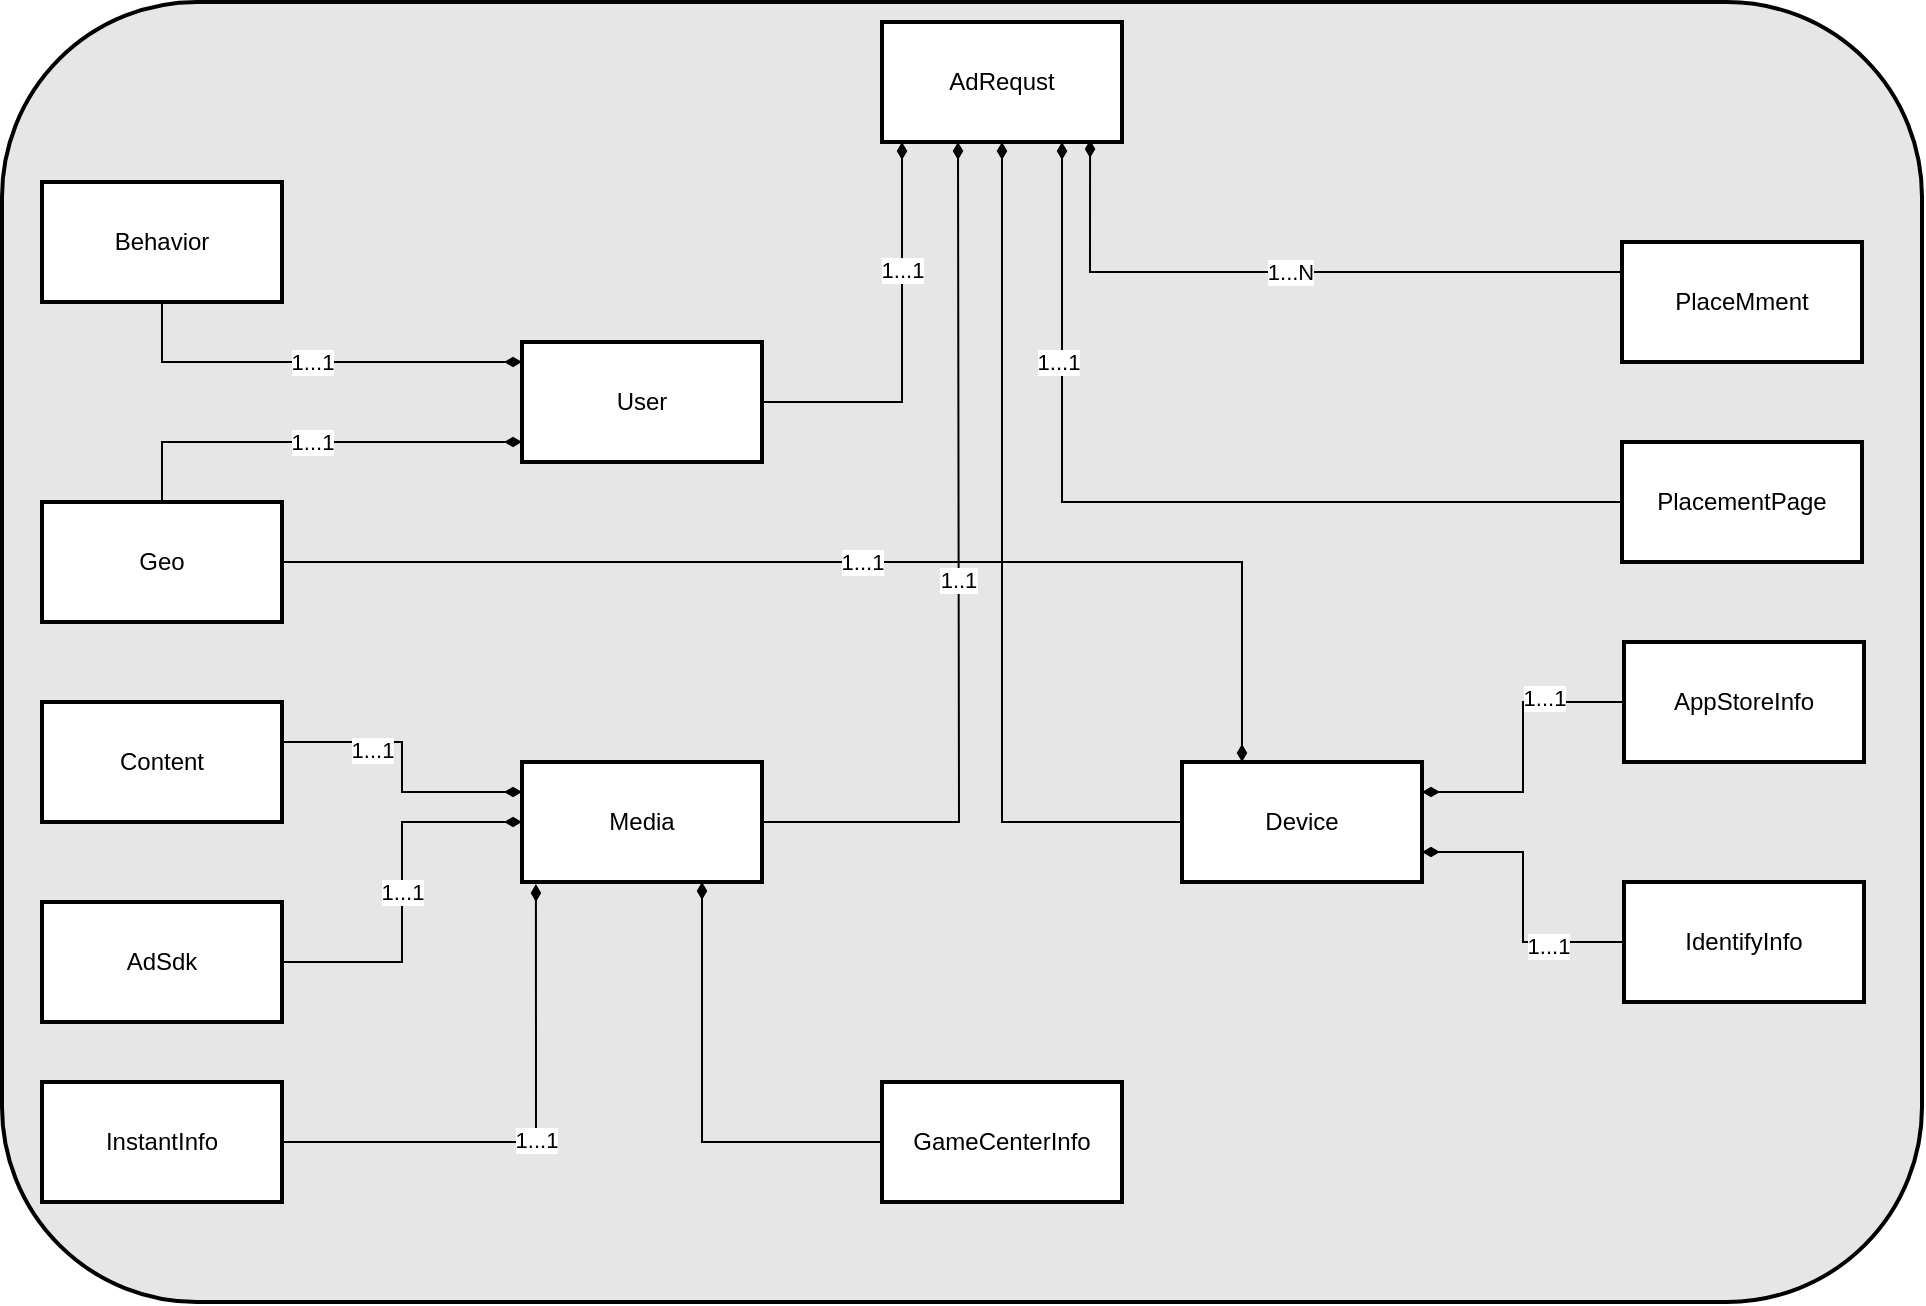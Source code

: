 <mxfile version="20.0.3" type="github">
  <diagram id="WxofzhqPijOSikos3FHB" name="Page-1">
    <mxGraphModel dx="1422" dy="762" grid="1" gridSize="10" guides="1" tooltips="1" connect="1" arrows="1" fold="1" page="1" pageScale="1" pageWidth="1100" pageHeight="850" math="0" shadow="0">
      <root>
        <mxCell id="0" />
        <mxCell id="1" parent="0" />
        <mxCell id="8hg9rA8bp6VnjMarO-Az-38" value="" style="rounded=1;whiteSpace=wrap;html=1;strokeWidth=2;fillColor=#E6E6E6;" vertex="1" parent="1">
          <mxGeometry x="10" y="170" width="960" height="650" as="geometry" />
        </mxCell>
        <mxCell id="8hg9rA8bp6VnjMarO-Az-4" value="AdRequst" style="rounded=0;whiteSpace=wrap;html=1;fillColor=default;strokeWidth=2;" vertex="1" parent="1">
          <mxGeometry x="450" y="180" width="120" height="60" as="geometry" />
        </mxCell>
        <mxCell id="8hg9rA8bp6VnjMarO-Az-7" style="edgeStyle=orthogonalEdgeStyle;rounded=0;orthogonalLoop=1;jettySize=auto;html=1;entryX=0.75;entryY=1;entryDx=0;entryDy=0;endArrow=diamondThin;endFill=1;" edge="1" parent="1" source="8hg9rA8bp6VnjMarO-Az-6" target="8hg9rA8bp6VnjMarO-Az-4">
          <mxGeometry relative="1" as="geometry" />
        </mxCell>
        <mxCell id="8hg9rA8bp6VnjMarO-Az-9" value="1...1" style="edgeLabel;html=1;align=center;verticalAlign=middle;resizable=0;points=[];" vertex="1" connectable="0" parent="8hg9rA8bp6VnjMarO-Az-7">
          <mxGeometry x="0.465" y="2" relative="1" as="geometry">
            <mxPoint y="-13" as="offset" />
          </mxGeometry>
        </mxCell>
        <mxCell id="8hg9rA8bp6VnjMarO-Az-6" value="PlacementPage" style="rounded=0;whiteSpace=wrap;html=1;fillColor=default;strokeWidth=2;" vertex="1" parent="1">
          <mxGeometry x="820" y="390" width="120" height="60" as="geometry" />
        </mxCell>
        <mxCell id="8hg9rA8bp6VnjMarO-Az-10" value="1...N" style="edgeStyle=orthogonalEdgeStyle;rounded=0;orthogonalLoop=1;jettySize=auto;html=1;entryX=0.867;entryY=0.983;entryDx=0;entryDy=0;entryPerimeter=0;endArrow=diamondThin;endFill=1;exitX=0;exitY=0.25;exitDx=0;exitDy=0;" edge="1" parent="1" source="8hg9rA8bp6VnjMarO-Az-8" target="8hg9rA8bp6VnjMarO-Az-4">
          <mxGeometry relative="1" as="geometry">
            <Array as="points">
              <mxPoint x="554" y="305" />
            </Array>
          </mxGeometry>
        </mxCell>
        <mxCell id="8hg9rA8bp6VnjMarO-Az-8" value="PlaceMment" style="rounded=0;whiteSpace=wrap;html=1;fillColor=default;strokeWidth=2;" vertex="1" parent="1">
          <mxGeometry x="820" y="290" width="120" height="60" as="geometry" />
        </mxCell>
        <mxCell id="8hg9rA8bp6VnjMarO-Az-12" value="1...1" style="edgeStyle=orthogonalEdgeStyle;rounded=0;orthogonalLoop=1;jettySize=auto;html=1;endArrow=diamondThin;endFill=1;" edge="1" parent="1" target="8hg9rA8bp6VnjMarO-Az-4">
          <mxGeometry x="0.364" relative="1" as="geometry">
            <mxPoint x="390" y="370" as="sourcePoint" />
            <mxPoint x="486.96" y="241.98" as="targetPoint" />
            <Array as="points">
              <mxPoint x="460" y="370" />
            </Array>
            <mxPoint as="offset" />
          </mxGeometry>
        </mxCell>
        <mxCell id="8hg9rA8bp6VnjMarO-Az-11" value="User" style="rounded=0;whiteSpace=wrap;html=1;fillColor=default;strokeWidth=2;" vertex="1" parent="1">
          <mxGeometry x="270" y="340" width="120" height="60" as="geometry" />
        </mxCell>
        <mxCell id="8hg9rA8bp6VnjMarO-Az-14" value="1...1" style="edgeStyle=orthogonalEdgeStyle;rounded=0;orthogonalLoop=1;jettySize=auto;html=1;endArrow=diamondThin;endFill=1;" edge="1" parent="1" source="8hg9rA8bp6VnjMarO-Az-13">
          <mxGeometry relative="1" as="geometry">
            <mxPoint x="270" y="350" as="targetPoint" />
            <Array as="points">
              <mxPoint x="90" y="350" />
              <mxPoint x="270" y="350" />
            </Array>
          </mxGeometry>
        </mxCell>
        <mxCell id="8hg9rA8bp6VnjMarO-Az-13" value="Behavior" style="rounded=0;whiteSpace=wrap;html=1;fillColor=default;strokeWidth=2;" vertex="1" parent="1">
          <mxGeometry x="30" y="260" width="120" height="60" as="geometry" />
        </mxCell>
        <mxCell id="8hg9rA8bp6VnjMarO-Az-16" value="1...1" style="edgeStyle=orthogonalEdgeStyle;rounded=0;orthogonalLoop=1;jettySize=auto;html=1;endArrow=diamondThin;endFill=1;" edge="1" parent="1" source="8hg9rA8bp6VnjMarO-Az-15" target="8hg9rA8bp6VnjMarO-Az-11">
          <mxGeometry relative="1" as="geometry">
            <Array as="points">
              <mxPoint x="90" y="390" />
            </Array>
          </mxGeometry>
        </mxCell>
        <mxCell id="8hg9rA8bp6VnjMarO-Az-30" value="1...1" style="edgeStyle=orthogonalEdgeStyle;rounded=0;orthogonalLoop=1;jettySize=auto;html=1;entryX=0.25;entryY=0;entryDx=0;entryDy=0;endArrow=diamondThin;endFill=1;" edge="1" parent="1" source="8hg9rA8bp6VnjMarO-Az-15" target="8hg9rA8bp6VnjMarO-Az-28">
          <mxGeometry relative="1" as="geometry" />
        </mxCell>
        <mxCell id="8hg9rA8bp6VnjMarO-Az-15" value="Geo" style="rounded=0;whiteSpace=wrap;html=1;fillColor=default;strokeWidth=2;" vertex="1" parent="1">
          <mxGeometry x="30" y="420" width="120" height="60" as="geometry" />
        </mxCell>
        <mxCell id="8hg9rA8bp6VnjMarO-Az-19" value="1..1" style="edgeStyle=orthogonalEdgeStyle;rounded=0;orthogonalLoop=1;jettySize=auto;html=1;endArrow=diamondThin;endFill=1;" edge="1" parent="1" source="8hg9rA8bp6VnjMarO-Az-17">
          <mxGeometry relative="1" as="geometry">
            <mxPoint x="488" y="240" as="targetPoint" />
          </mxGeometry>
        </mxCell>
        <mxCell id="8hg9rA8bp6VnjMarO-Az-17" value="Media" style="rounded=0;whiteSpace=wrap;html=1;fillColor=default;strokeWidth=2;" vertex="1" parent="1">
          <mxGeometry x="270" y="550" width="120" height="60" as="geometry" />
        </mxCell>
        <mxCell id="8hg9rA8bp6VnjMarO-Az-20" style="edgeStyle=orthogonalEdgeStyle;rounded=0;orthogonalLoop=1;jettySize=auto;html=1;entryX=0;entryY=0.25;entryDx=0;entryDy=0;endArrow=diamondThin;endFill=1;" edge="1" parent="1" source="8hg9rA8bp6VnjMarO-Az-18" target="8hg9rA8bp6VnjMarO-Az-17">
          <mxGeometry relative="1" as="geometry">
            <Array as="points">
              <mxPoint x="210" y="540" />
              <mxPoint x="210" y="565" />
            </Array>
          </mxGeometry>
        </mxCell>
        <mxCell id="8hg9rA8bp6VnjMarO-Az-21" value="1...1" style="edgeLabel;html=1;align=center;verticalAlign=middle;resizable=0;points=[];" vertex="1" connectable="0" parent="8hg9rA8bp6VnjMarO-Az-20">
          <mxGeometry x="-0.379" y="-4" relative="1" as="geometry">
            <mxPoint as="offset" />
          </mxGeometry>
        </mxCell>
        <mxCell id="8hg9rA8bp6VnjMarO-Az-18" value="Content" style="rounded=0;whiteSpace=wrap;html=1;fillColor=default;strokeWidth=2;" vertex="1" parent="1">
          <mxGeometry x="30" y="520" width="120" height="60" as="geometry" />
        </mxCell>
        <mxCell id="8hg9rA8bp6VnjMarO-Az-23" value="1...1" style="edgeStyle=orthogonalEdgeStyle;rounded=0;orthogonalLoop=1;jettySize=auto;html=1;entryX=0;entryY=0.5;entryDx=0;entryDy=0;endArrow=diamondThin;endFill=1;" edge="1" parent="1" source="8hg9rA8bp6VnjMarO-Az-22" target="8hg9rA8bp6VnjMarO-Az-17">
          <mxGeometry relative="1" as="geometry" />
        </mxCell>
        <mxCell id="8hg9rA8bp6VnjMarO-Az-22" value="AdSdk" style="rounded=0;whiteSpace=wrap;html=1;fillColor=default;strokeWidth=2;" vertex="1" parent="1">
          <mxGeometry x="30" y="620" width="120" height="60" as="geometry" />
        </mxCell>
        <mxCell id="8hg9rA8bp6VnjMarO-Az-25" value="1...1" style="edgeStyle=orthogonalEdgeStyle;rounded=0;orthogonalLoop=1;jettySize=auto;html=1;entryX=0.058;entryY=1.017;entryDx=0;entryDy=0;entryPerimeter=0;endArrow=diamondThin;endFill=1;" edge="1" parent="1" source="8hg9rA8bp6VnjMarO-Az-24" target="8hg9rA8bp6VnjMarO-Az-17">
          <mxGeometry relative="1" as="geometry" />
        </mxCell>
        <mxCell id="8hg9rA8bp6VnjMarO-Az-24" value="InstantInfo" style="rounded=0;whiteSpace=wrap;html=1;fillColor=default;strokeWidth=2;" vertex="1" parent="1">
          <mxGeometry x="30" y="710" width="120" height="60" as="geometry" />
        </mxCell>
        <mxCell id="8hg9rA8bp6VnjMarO-Az-27" style="edgeStyle=orthogonalEdgeStyle;rounded=0;orthogonalLoop=1;jettySize=auto;html=1;entryX=0.75;entryY=1;entryDx=0;entryDy=0;endArrow=diamondThin;endFill=1;" edge="1" parent="1" source="8hg9rA8bp6VnjMarO-Az-26" target="8hg9rA8bp6VnjMarO-Az-17">
          <mxGeometry relative="1" as="geometry" />
        </mxCell>
        <mxCell id="8hg9rA8bp6VnjMarO-Az-26" value="GameCenterInfo" style="rounded=0;whiteSpace=wrap;html=1;fillColor=default;strokeWidth=2;" vertex="1" parent="1">
          <mxGeometry x="450" y="710" width="120" height="60" as="geometry" />
        </mxCell>
        <mxCell id="8hg9rA8bp6VnjMarO-Az-37" style="edgeStyle=orthogonalEdgeStyle;rounded=0;orthogonalLoop=1;jettySize=auto;html=1;entryX=0.5;entryY=1;entryDx=0;entryDy=0;endArrow=diamondThin;endFill=1;" edge="1" parent="1" source="8hg9rA8bp6VnjMarO-Az-28" target="8hg9rA8bp6VnjMarO-Az-4">
          <mxGeometry relative="1" as="geometry" />
        </mxCell>
        <mxCell id="8hg9rA8bp6VnjMarO-Az-28" value="Device" style="rounded=0;whiteSpace=wrap;html=1;fillColor=default;strokeWidth=2;" vertex="1" parent="1">
          <mxGeometry x="600" y="550" width="120" height="60" as="geometry" />
        </mxCell>
        <mxCell id="8hg9rA8bp6VnjMarO-Az-34" style="edgeStyle=orthogonalEdgeStyle;rounded=0;orthogonalLoop=1;jettySize=auto;html=1;entryX=1;entryY=0.25;entryDx=0;entryDy=0;endArrow=diamondThin;endFill=1;" edge="1" parent="1" source="8hg9rA8bp6VnjMarO-Az-31" target="8hg9rA8bp6VnjMarO-Az-28">
          <mxGeometry relative="1" as="geometry">
            <mxPoint x="721" y="565" as="targetPoint" />
          </mxGeometry>
        </mxCell>
        <mxCell id="8hg9rA8bp6VnjMarO-Az-35" value="1...1" style="edgeLabel;html=1;align=center;verticalAlign=middle;resizable=0;points=[];" vertex="1" connectable="0" parent="8hg9rA8bp6VnjMarO-Az-34">
          <mxGeometry x="-0.448" y="-2" relative="1" as="geometry">
            <mxPoint as="offset" />
          </mxGeometry>
        </mxCell>
        <mxCell id="8hg9rA8bp6VnjMarO-Az-31" value="AppStoreInfo" style="rounded=0;whiteSpace=wrap;html=1;fillColor=default;strokeWidth=2;" vertex="1" parent="1">
          <mxGeometry x="821" y="490" width="120" height="60" as="geometry" />
        </mxCell>
        <mxCell id="8hg9rA8bp6VnjMarO-Az-33" style="edgeStyle=orthogonalEdgeStyle;rounded=0;orthogonalLoop=1;jettySize=auto;html=1;endArrow=diamondThin;endFill=1;entryX=1;entryY=0.75;entryDx=0;entryDy=0;" edge="1" parent="1" source="8hg9rA8bp6VnjMarO-Az-32" target="8hg9rA8bp6VnjMarO-Az-28">
          <mxGeometry relative="1" as="geometry">
            <mxPoint x="750" y="595" as="targetPoint" />
          </mxGeometry>
        </mxCell>
        <mxCell id="8hg9rA8bp6VnjMarO-Az-36" value="1...1" style="edgeLabel;html=1;align=center;verticalAlign=middle;resizable=0;points=[];" vertex="1" connectable="0" parent="8hg9rA8bp6VnjMarO-Az-33">
          <mxGeometry x="-0.471" y="2" relative="1" as="geometry">
            <mxPoint as="offset" />
          </mxGeometry>
        </mxCell>
        <mxCell id="8hg9rA8bp6VnjMarO-Az-32" value="IdentifyInfo" style="rounded=0;whiteSpace=wrap;html=1;fillColor=default;strokeWidth=2;" vertex="1" parent="1">
          <mxGeometry x="821" y="610" width="120" height="60" as="geometry" />
        </mxCell>
      </root>
    </mxGraphModel>
  </diagram>
</mxfile>
